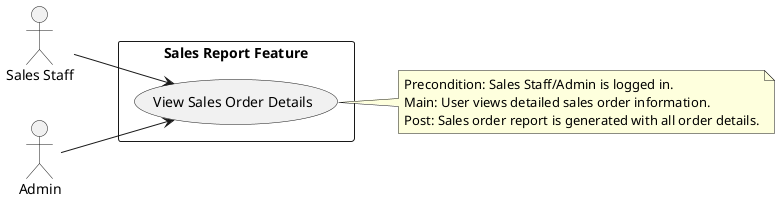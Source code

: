 @startuml
left to right direction

actor "Sales Staff" as Sales
actor "Admin" as Admin

rectangle "Sales Report Feature" as System {
    usecase "View Sales Order Details" as UC_SalesOrder
}

Sales --> UC_SalesOrder
Admin --> UC_SalesOrder

note right of UC_SalesOrder
    Precondition: Sales Staff/Admin is logged in.
    Main: User views detailed sales order information.
    Post: Sales order report is generated with all order details.
end note

@enduml
